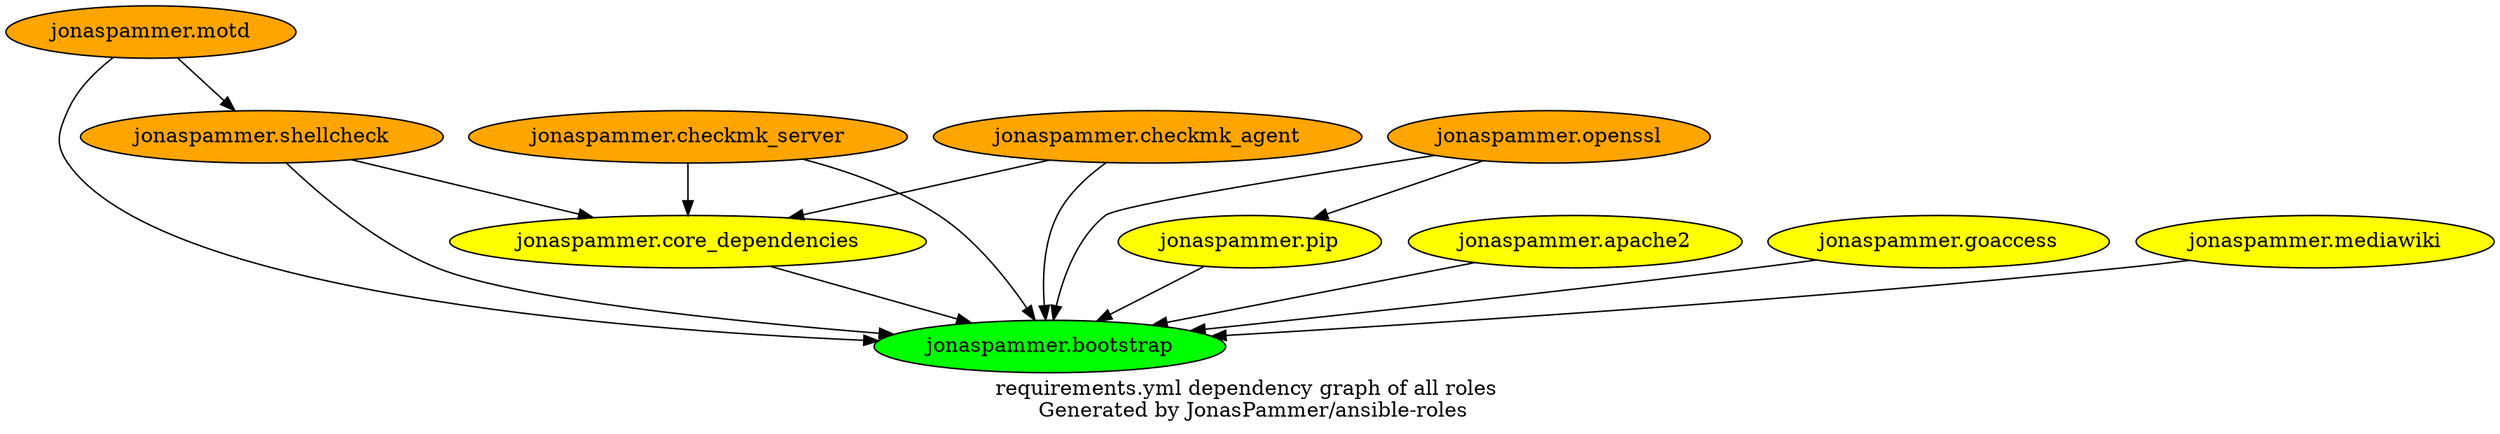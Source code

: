 digraph hierarchy {
  label = "requirements.yml dependency graph of all roles \n Generated by JonasPammer/ansible-roles" ;

  {
    "jonaspammer.bootstrap" [fillcolor=green style=filled]
    "jonaspammer.core_dependencies" [fillcolor=yellow style=filled]
    "jonaspammer.pip" [fillcolor=yellow style=filled]
    "jonaspammer.shellcheck" [fillcolor=orange style=filled]
    "jonaspammer.checkmk_server" [fillcolor=orange style=filled]
    "jonaspammer.checkmk_agent" [fillcolor=orange style=filled]
    "jonaspammer.motd" [fillcolor=orange style=filled]
    "jonaspammer.apache2" [fillcolor=yellow style=filled]
    "jonaspammer.openssl" [fillcolor=orange style=filled]
    "jonaspammer.goaccess" [fillcolor=yellow style=filled]
    "jonaspammer.mediawiki" [fillcolor=yellow style=filled]
  }


  "jonaspammer.core_dependencies" -> {"jonaspammer.bootstrap"}
  "jonaspammer.pip" -> {"jonaspammer.bootstrap"}
  "jonaspammer.shellcheck" -> {"jonaspammer.bootstrap" "jonaspammer.core_dependencies"}
  "jonaspammer.checkmk_server" -> {"jonaspammer.bootstrap" "jonaspammer.core_dependencies"}
  "jonaspammer.checkmk_agent" -> {"jonaspammer.bootstrap" "jonaspammer.core_dependencies"}
  "jonaspammer.motd" -> {"jonaspammer.bootstrap" "jonaspammer.shellcheck"}
  "jonaspammer.apache2" -> {"jonaspammer.bootstrap"}
  "jonaspammer.openssl" -> {"jonaspammer.pip" "jonaspammer.bootstrap"}
  "jonaspammer.goaccess" -> {"jonaspammer.bootstrap"}
  "jonaspammer.mediawiki" -> {"jonaspammer.bootstrap"}
}